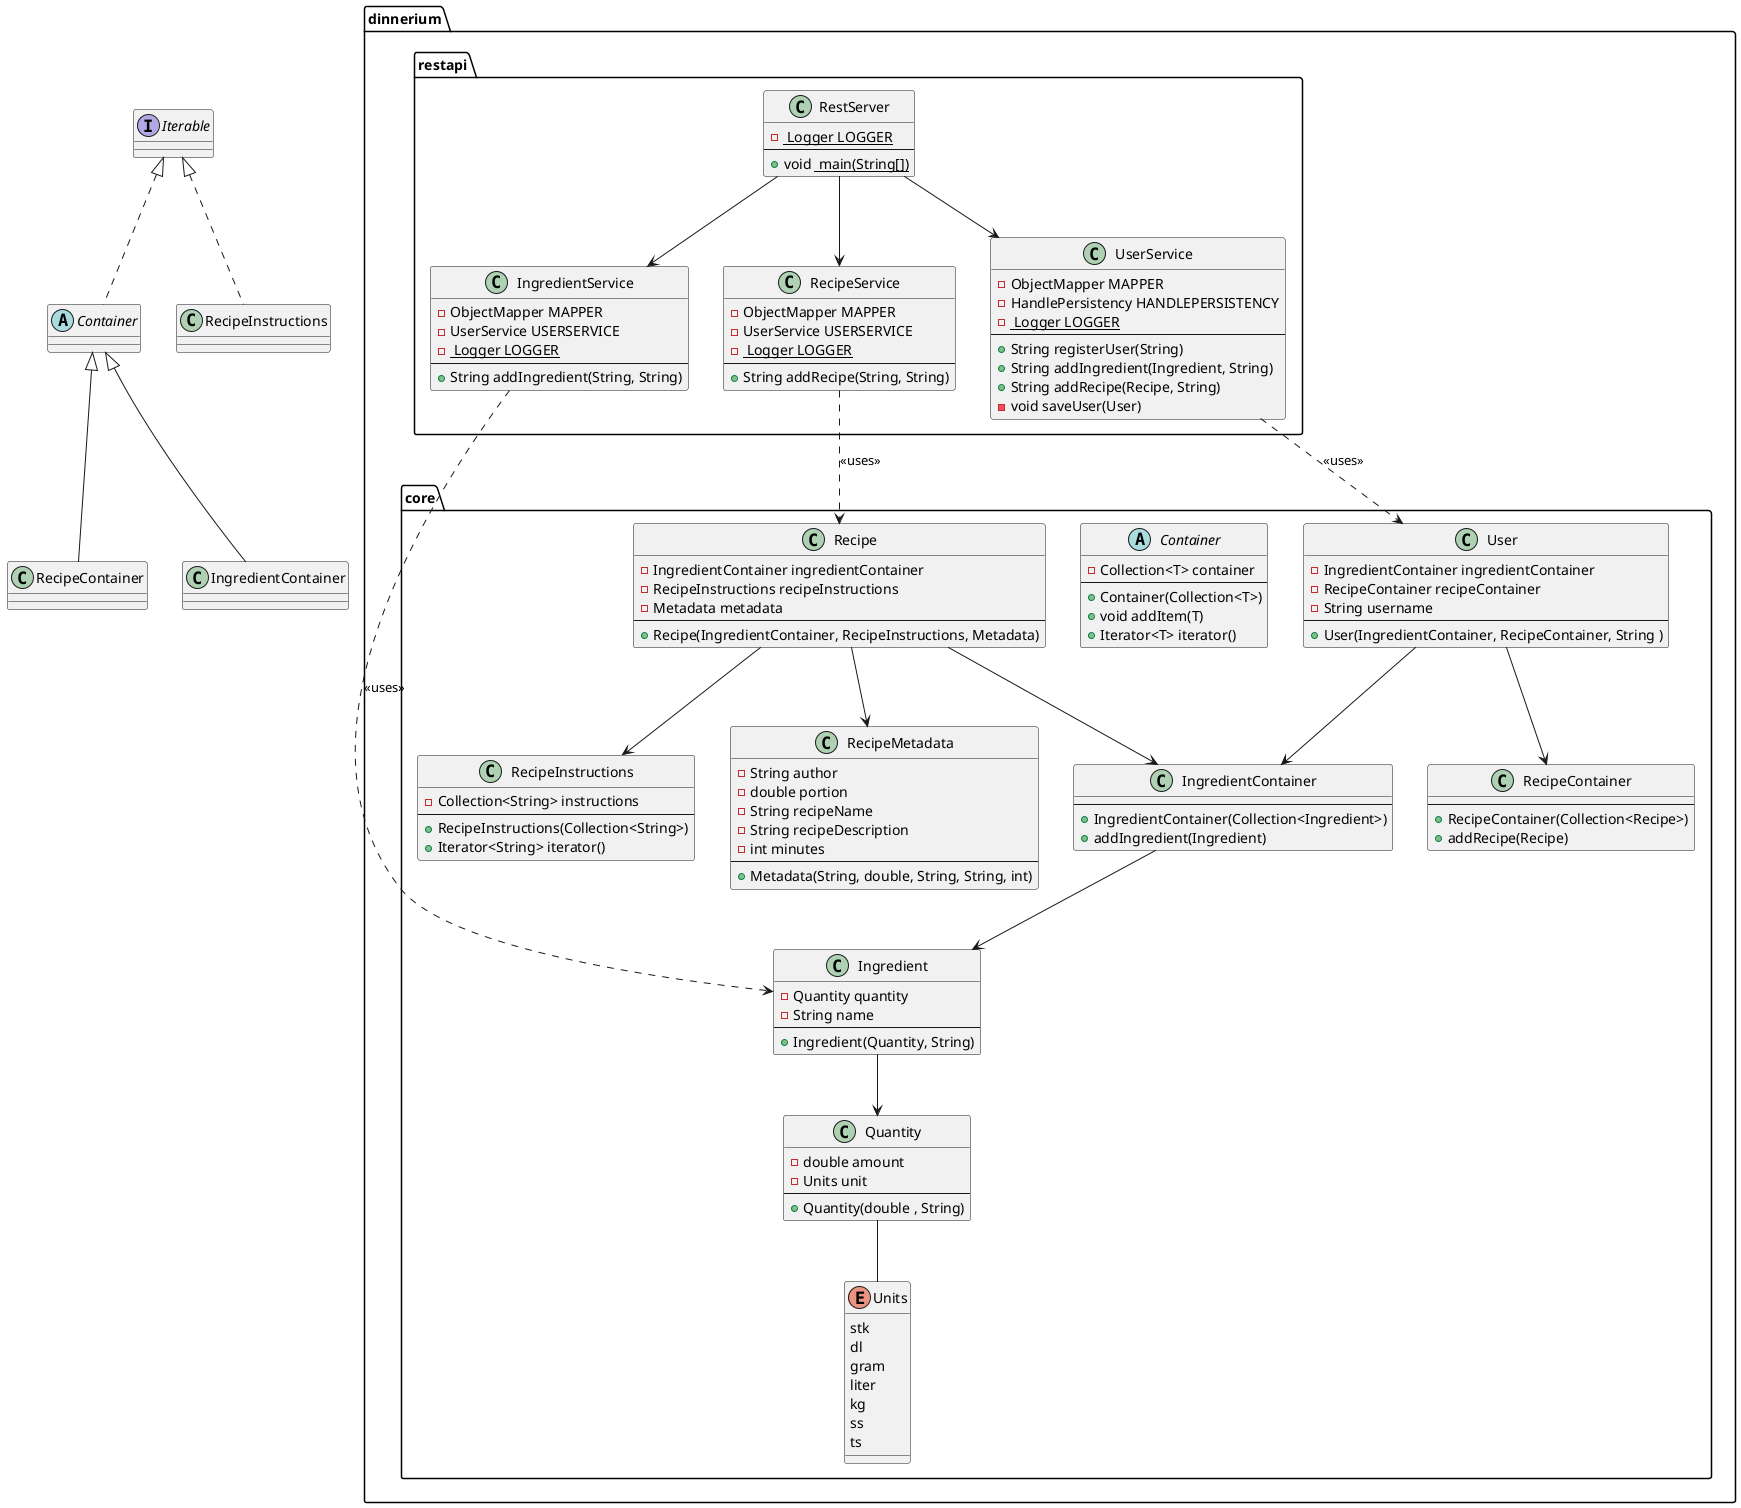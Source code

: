 @startuml sequence_diagram

package dinnerium.core {
    class Recipe {
        - IngredientContainer ingredientContainer
        - RecipeInstructions recipeInstructions
        - Metadata metadata
        --
        + Recipe(IngredientContainer, RecipeInstructions, Metadata)
    }

    class Quantity {
        - double amount
        - Units unit
        --
        + Quantity(double , String)
    }

    enum Units {
        stk
        dl
        gram
        liter
        kg
        ss
        ts
    }

    class Ingredient {
        - Quantity quantity
        - String name
        --
        + Ingredient(Quantity, String)
    }

    abstract class Container {
        - Collection<T> container
        --
        + Container(Collection<T>) 
        + void addItem(T)  
        + Iterator<T> iterator()
    }

    class IngredientContainer {
        --
        + IngredientContainer(Collection<Ingredient>)
        + addIngredient(Ingredient)
    }

    class RecipeContainer {
        --
        + RecipeContainer(Collection<Recipe>)
        + addRecipe(Recipe)
    }

    class RecipeInstructions {
        - Collection<String> instructions
        --
        + RecipeInstructions(Collection<String>)
        + Iterator<String> iterator()
    }

    class RecipeMetadata {
        - String author
        - double portion
        - String recipeName
        - String recipeDescription
        - int minutes
        --
        + Metadata(String, double, String, String, int)
    }

    class User {
        - IngredientContainer ingredientContainer
        - RecipeContainer recipeContainer
        - String username
        --
        + User(IngredientContainer, RecipeContainer, String )
    }
}


package dinnerium.restapi{
    class IngredientService {
        - ObjectMapper MAPPER
        - UserService USERSERVICE
        - <u> Logger LOGGER
        --
        + String addIngredient(String, String)
    }

    class RecipeService {
        - ObjectMapper MAPPER
        - UserService USERSERVICE
        - <u> Logger LOGGER
        --
        + String addRecipe(String, String)
    }

    class UserService {
        - ObjectMapper MAPPER
        - HandlePersistency HANDLEPERSISTENCY
        - <u> Logger LOGGER
        --
        + String registerUser(String)
        + String addIngredient(Ingredient, String)
        + String addRecipe(Recipe, String)
        - void saveUser(User)
    }

    class RestServer {
        - <u> Logger LOGGER
        --
        + void <u> main(String[])
    }
}

interface Iterable

User --> RecipeContainer
User --> IngredientContainer
Recipe --> IngredientContainer
Recipe --> RecipeInstructions
Recipe --> RecipeMetadata
IngredientContainer --> Ingredient
Ingredient --> Quantity
Quantity -- Units
abstract class Container implements Iterable
class RecipeInstructions implements Iterable
class RecipeContainer extends Container
class IngredientContainer extends Container

RestServer --> IngredientService
RestServer --> RecipeService
RestServer --> UserService
IngredientService ..> Ingredient: << uses >>
RecipeService ..> Recipe: << uses >>
UserService ..> User: << uses >>
@enduml